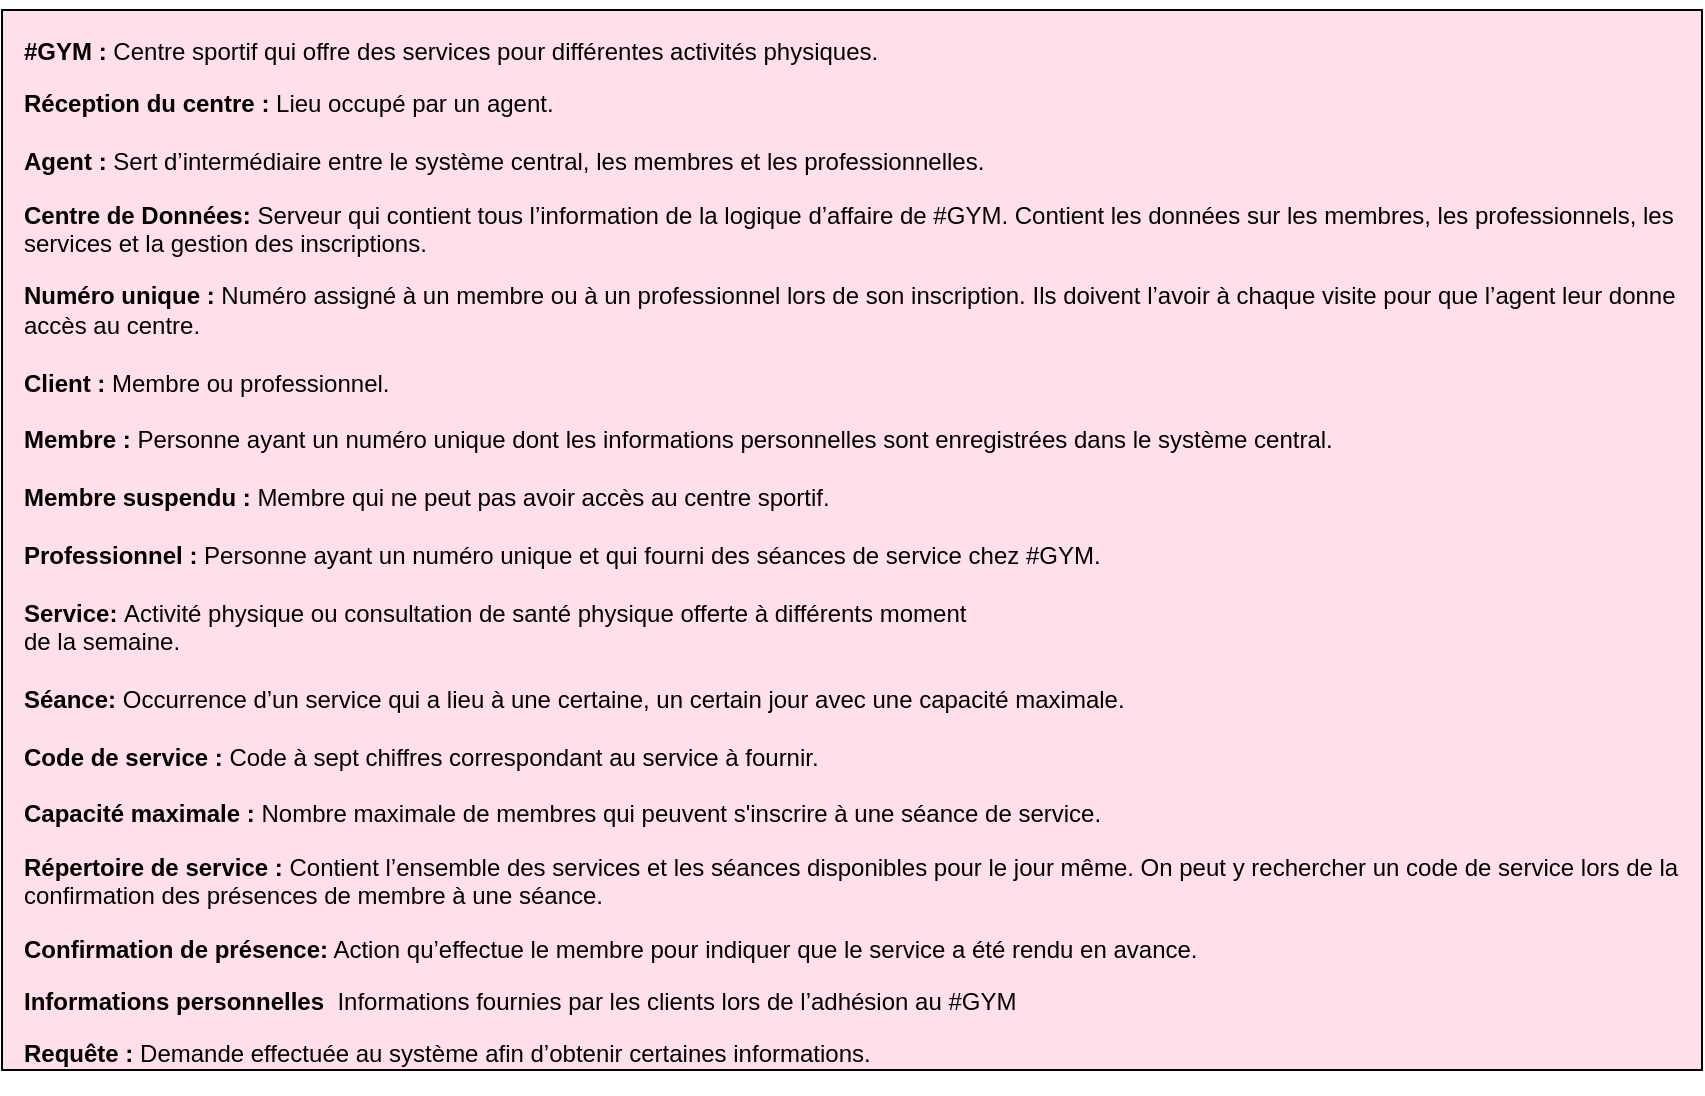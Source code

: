 <mxfile version="13.2.2" type="device"><diagram name="Page-1" id="c9db0220-8083-56f3-ca83-edcdcd058819"><mxGraphModel dx="1186" dy="634" grid="1" gridSize="10" guides="1" tooltips="1" connect="1" arrows="1" fold="1" page="1" pageScale="1.5" pageWidth="826" pageHeight="1169" background="#ffffff" math="0" shadow="0"><root><mxCell id="0" style=";html=1;"/><mxCell id="1" style=";html=1;" parent="0"/><mxCell id="S10jY3CwhqZDDABFUsjP-2" value="" style="rounded=0;whiteSpace=wrap;html=1;fillColor=#FFE0E9;" parent="1" vertex="1"><mxGeometry x="20" y="20" width="850" height="530" as="geometry"/></mxCell><mxCell id="S10jY3CwhqZDDABFUsjP-10" value="&lt;p class=&quot;MsoNormal&quot;&gt;&lt;b&gt;&lt;span lang=&quot;FR-CA&quot;&gt;#GYM&amp;nbsp;:&lt;/span&gt;&lt;/b&gt;&lt;span lang=&quot;FR-CA&quot;&gt; Centre sportif qui offre des services pour différentes activités physiques. &lt;/span&gt;&lt;/p&gt;&lt;b&gt;&lt;span lang=&quot;FR-CA&quot;&gt;Réception&amp;nbsp;&lt;/span&gt;&lt;/b&gt;&lt;b&gt;&lt;span lang=&quot;FR-CA&quot;&gt;du centre :&lt;/span&gt;&lt;/b&gt;&lt;span lang=&quot;FR-CA&quot;&gt; Lieu occupé&amp;nbsp;&lt;span&gt;par un agent.&lt;/span&gt;&lt;/span&gt;&lt;br&gt;&lt;b&gt;&lt;span lang=&quot;FR-CA&quot;&gt;&lt;br&gt;Agent&amp;nbsp;:&lt;/span&gt;&lt;/b&gt;&lt;span lang=&quot;FR-CA&quot;&gt;&amp;nbsp;Sert d’intermédiaire entre le système central, les membres et les professionnelles.&lt;/span&gt;&lt;br&gt;&lt;p class=&quot;MsoNormal&quot;&gt;&lt;b&gt;Centre de Données:&lt;/b&gt;&lt;span&gt; Serveur qui contient tous l’information de la logique d’affaire de #GYM. &lt;/span&gt;&lt;span&gt;Contient les données sur les membres, les professionnels, les services et la gestion des inscriptions.&amp;nbsp;&lt;/span&gt;&lt;br&gt;&lt;/p&gt;&lt;b&gt;&lt;span lang=&quot;FR-CA&quot;&gt;Numéro unique&amp;nbsp;:&lt;/span&gt;&lt;/b&gt;&lt;span lang=&quot;FR-CA&quot;&gt; Numéro assigné à un membre ou à un professionnel lors de son inscription. Ils doivent l’avoir à chaque visite pour que l’agent leur donne accès au centre.&lt;br&gt;&lt;br&gt;&lt;b&gt;Client : &lt;/b&gt;Membre ou professionnel.&lt;br&gt;&lt;/span&gt;&lt;span lang=&quot;FR-CA&quot;&gt;&lt;br&gt;&lt;b&gt;Membre :&amp;nbsp;&lt;/b&gt;Personne ayant un numéro unique dont les informations personnelles sont enregistrées dans le système central.&lt;br&gt;&lt;br&gt;&lt;b&gt;Membre suspendu : &lt;/b&gt;Membre qui ne peut pas avoir accès au centre sportif.&lt;br&gt;&lt;/span&gt;&lt;b&gt;&lt;br&gt;Professionnel : &lt;/b&gt;Personne ayant un numéro unique et qui fourni des séances de service chez #GYM.&lt;br&gt;&lt;br&gt;&lt;span lang=&quot;FR-CA&quot; style=&quot;font-weight: bold&quot;&gt;Service: &lt;/span&gt;&lt;span lang=&quot;FR-CA&quot;&gt;Activité physique ou consultation de santé physique offerte à différents moment&lt;br&gt;de la semaine.&lt;/span&gt;&lt;span lang=&quot;FR-CA&quot; style=&quot;font-weight: bold&quot;&gt; &lt;br&gt;&lt;br&gt;Séance: &lt;/span&gt;&lt;span lang=&quot;FR-CA&quot;&gt;Occurrence d’un service qui a lieu à une certaine, un certain jour avec une capacité maximale.&lt;br&gt;&lt;br&gt;&lt;b&gt;Code de service&amp;nbsp;:&lt;/b&gt;&lt;/span&gt;&lt;span lang=&quot;FR-CA&quot;&gt; Code à sept chiffres correspondant au service à fournir.&lt;br&gt;&lt;/span&gt;&lt;br&gt;&lt;b&gt;Capacité maximale : &lt;/b&gt;Nombre maximale de membres qui peuvent s'inscrire à une séance de service.&lt;br&gt;&lt;p class=&quot;MsoNormal&quot;&gt;&lt;b&gt;&lt;span lang=&quot;FR-CA&quot;&gt;Répertoire de service&amp;nbsp;: &lt;/span&gt;&lt;/b&gt;&lt;span lang=&quot;FR-CA&quot;&gt;Contient l’ensemble des services et les séances disponibles pour le jour même. On peut y rechercher un code de service lors de la confirmation des présences de membre à une séance.&amp;nbsp;&lt;/span&gt;&lt;/p&gt;&lt;p class=&quot;MsoNormal&quot;&gt;&lt;span lang=&quot;FR-CA&quot;&gt;&lt;b&gt;Confirmation de présence:&lt;/b&gt; Action qu’effectue le membre pour indiquer que le service a été rendu en avance.&lt;b&gt;&lt;br&gt;&lt;/b&gt;&lt;/span&gt;&lt;/p&gt;&lt;p class=&quot;MsoNormal&quot;&gt;&lt;span lang=&quot;FR-CA&quot;&gt;&lt;b&gt;Informations personnelles&amp;nbsp;&amp;nbsp;&lt;/b&gt;&lt;span&gt;Informations &lt;/span&gt;&lt;span&gt;fournies par les clients lors de l’adhésion au &lt;/span&gt;&lt;span&gt;#GYM&lt;/span&gt;&lt;br&gt;&lt;/span&gt;&lt;/p&gt;&lt;p class=&quot;MsoNormal&quot;&gt;&lt;span lang=&quot;FR-CA&quot;&gt;&lt;b&gt;Requête :&lt;/b&gt; Demande effectuée au système afin d’obtenir certaines informations.&lt;br&gt;&lt;/span&gt;&lt;/p&gt;" style="text;whiteSpace=wrap;html=1;" parent="1" vertex="1"><mxGeometry x="28.75" y="15" width="831.25" height="545" as="geometry"/></mxCell></root></mxGraphModel></diagram></mxfile>